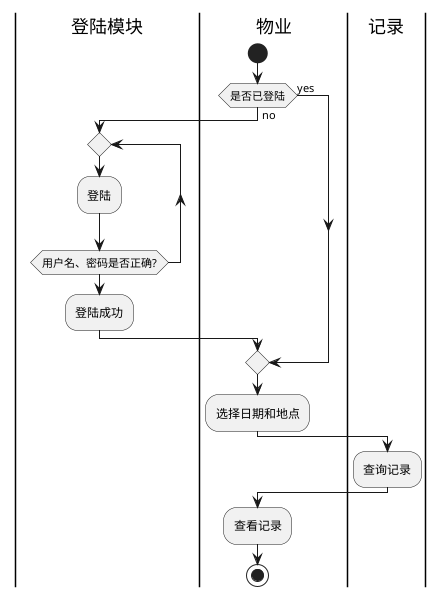 @startuml
|登陆模块|
|物业|
start
if (是否已登陆) then(no)
|登陆模块|
  repeat
   :登陆;
   repeat while (用户名、密码是否正确?)
   :登陆成功;
else(yes)
|物业|
endif
|物业|
:选择日期和地点;
|记录|
:查询记录;
|物业|
:查看记录;
stop
@enduml